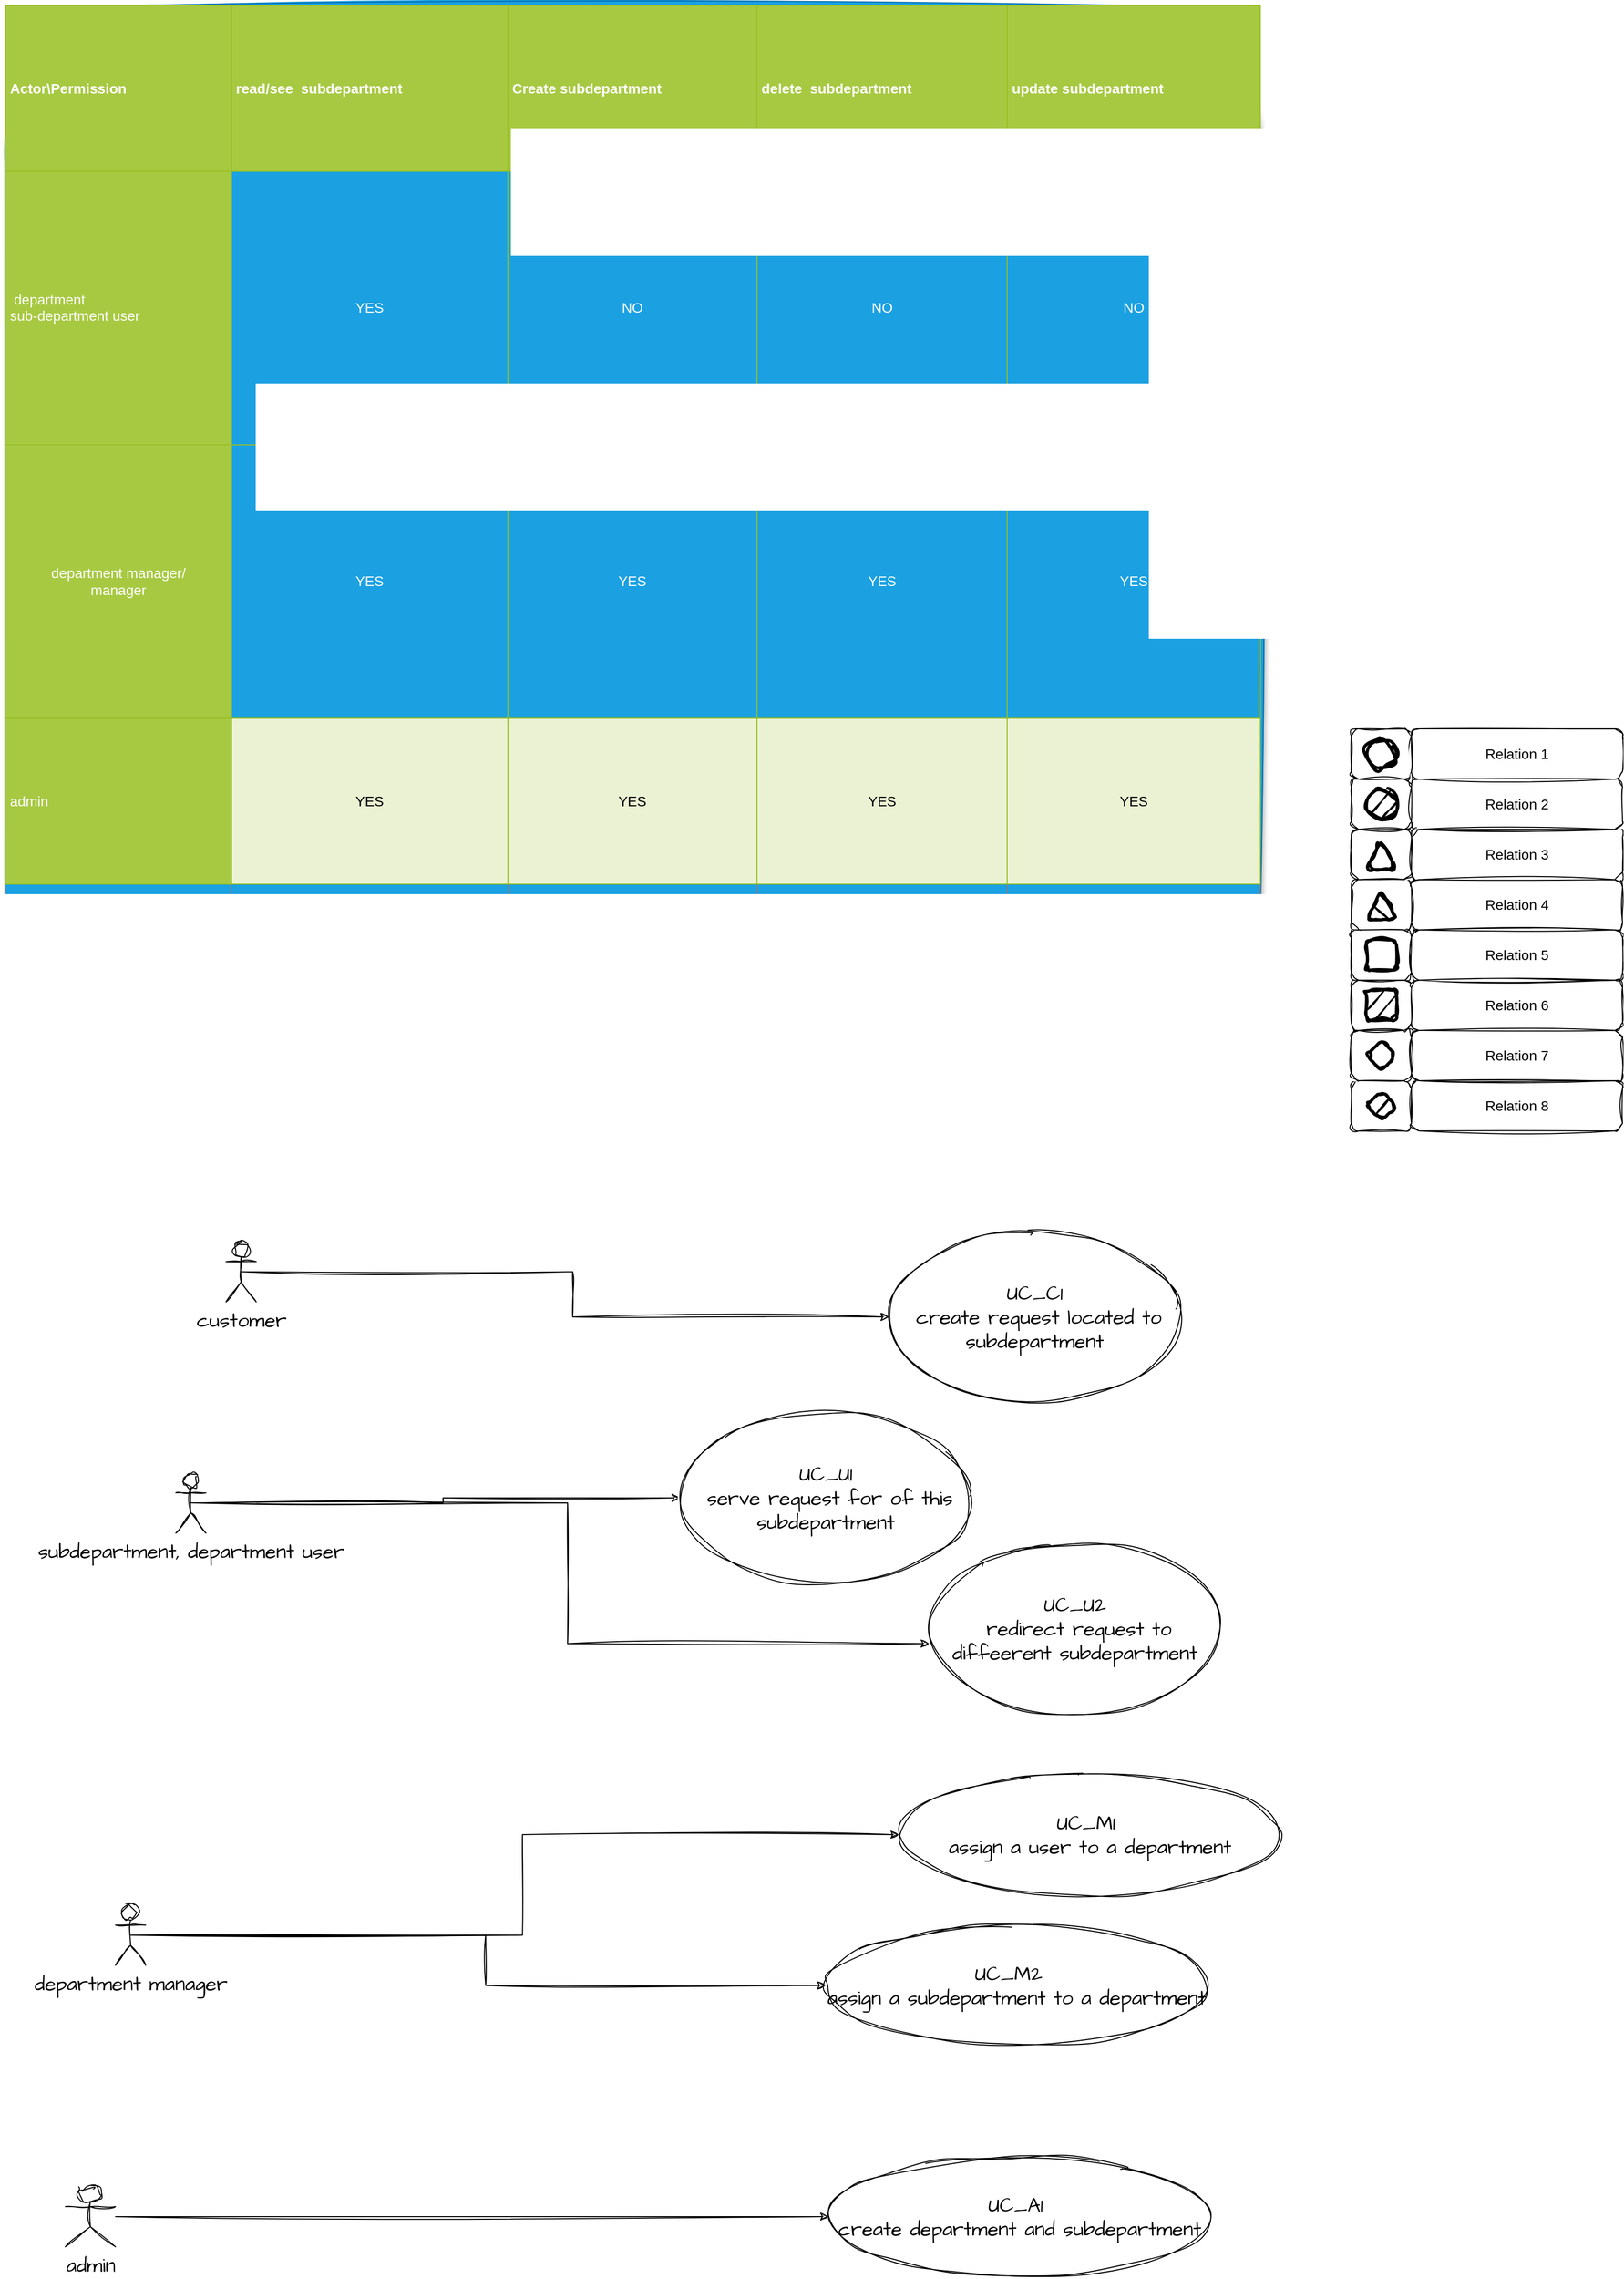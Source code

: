 <mxfile version="20.8.3" type="github">
  <diagram name="Page-1" id="bd83a815-5ea8-2e97-e5ec-87c9f400f2fa">
    <mxGraphModel dx="1432" dy="836" grid="1" gridSize="10" guides="1" tooltips="1" connect="1" arrows="1" fold="1" page="1" pageScale="1.5" pageWidth="1169" pageHeight="826" background="none" math="0" shadow="0">
      <root>
        <mxCell id="0" style=";html=1;" />
        <mxCell id="1" style=";html=1;" parent="0" />
        <mxCell id="1516e18e63f93b96-4" value="" style="whiteSpace=wrap;html=1;rounded=1;shadow=0;strokeWidth=1;fontSize=14;sketch=1;curveFitting=1;jiggle=2;" parent="1" vertex="1">
          <mxGeometry x="1400" y="1140" width="60" height="50" as="geometry" />
        </mxCell>
        <mxCell id="1516e18e63f93b96-5" value="Relation 8" style="whiteSpace=wrap;html=1;rounded=1;shadow=0;strokeWidth=1;fontSize=14;sketch=1;curveFitting=1;jiggle=2;" parent="1" vertex="1">
          <mxGeometry x="1460" y="1140" width="210" height="50" as="geometry" />
        </mxCell>
        <mxCell id="1516e18e63f93b96-12" value="" style="rhombus;whiteSpace=wrap;html=1;rounded=1;shadow=0;strokeWidth=3;fillColor=#000000;fontSize=14;sketch=1;curveFitting=1;jiggle=2;" parent="1" vertex="1">
          <mxGeometry x="1415" y="1150" width="30" height="30" as="geometry" />
        </mxCell>
        <mxCell id="1516e18e63f93b96-14" value="" style="whiteSpace=wrap;html=1;rounded=1;shadow=0;strokeWidth=1;fontSize=14;sketch=1;curveFitting=1;jiggle=2;" parent="1" vertex="1">
          <mxGeometry x="1400" y="1090" width="60" height="50" as="geometry" />
        </mxCell>
        <mxCell id="1516e18e63f93b96-15" value="Relation 7" style="whiteSpace=wrap;html=1;rounded=1;shadow=0;strokeWidth=1;fontSize=14;sketch=1;curveFitting=1;jiggle=2;" parent="1" vertex="1">
          <mxGeometry x="1460" y="1090" width="210" height="50" as="geometry" />
        </mxCell>
        <mxCell id="1516e18e63f93b96-18" value="" style="whiteSpace=wrap;html=1;rounded=1;shadow=0;strokeWidth=1;fontSize=14;sketch=1;curveFitting=1;jiggle=2;" parent="1" vertex="1">
          <mxGeometry x="1400" y="1040" width="60" height="50" as="geometry" />
        </mxCell>
        <mxCell id="1516e18e63f93b96-19" value="Relation 6" style="whiteSpace=wrap;html=1;rounded=1;shadow=0;strokeWidth=1;fontSize=14;sketch=1;curveFitting=1;jiggle=2;" parent="1" vertex="1">
          <mxGeometry x="1460" y="1040" width="210" height="50" as="geometry" />
        </mxCell>
        <mxCell id="1516e18e63f93b96-20" value="" style="whiteSpace=wrap;html=1;rounded=1;shadow=0;strokeWidth=1;fontSize=14;sketch=1;curveFitting=1;jiggle=2;" parent="1" vertex="1">
          <mxGeometry x="1400" y="990" width="60" height="50" as="geometry" />
        </mxCell>
        <mxCell id="1516e18e63f93b96-21" value="Relation 5" style="whiteSpace=wrap;html=1;rounded=1;shadow=0;strokeWidth=1;fontSize=14;sketch=1;curveFitting=1;jiggle=2;" parent="1" vertex="1">
          <mxGeometry x="1460" y="990" width="210" height="50" as="geometry" />
        </mxCell>
        <mxCell id="1516e18e63f93b96-22" value="" style="whiteSpace=wrap;html=1;rounded=1;shadow=0;strokeWidth=1;fontSize=14;sketch=1;curveFitting=1;jiggle=2;" parent="1" vertex="1">
          <mxGeometry x="1400" y="940" width="60" height="50" as="geometry" />
        </mxCell>
        <mxCell id="1516e18e63f93b96-23" value="Relation 4" style="whiteSpace=wrap;html=1;rounded=1;shadow=0;strokeWidth=1;fontSize=14;sketch=1;curveFitting=1;jiggle=2;" parent="1" vertex="1">
          <mxGeometry x="1460" y="940" width="210" height="50" as="geometry" />
        </mxCell>
        <mxCell id="1516e18e63f93b96-24" value="" style="whiteSpace=wrap;html=1;rounded=1;shadow=0;strokeWidth=1;fontSize=14;sketch=1;curveFitting=1;jiggle=2;" parent="1" vertex="1">
          <mxGeometry x="1400" y="890" width="60" height="50" as="geometry" />
        </mxCell>
        <mxCell id="1516e18e63f93b96-25" value="Relation 3" style="whiteSpace=wrap;html=1;rounded=1;shadow=0;strokeWidth=1;fontSize=14;sketch=1;curveFitting=1;jiggle=2;" parent="1" vertex="1">
          <mxGeometry x="1460" y="890" width="210" height="50" as="geometry" />
        </mxCell>
        <mxCell id="1516e18e63f93b96-26" value="" style="whiteSpace=wrap;html=1;rounded=1;shadow=0;strokeWidth=1;fontSize=14;sketch=1;curveFitting=1;jiggle=2;" parent="1" vertex="1">
          <mxGeometry x="1400" y="840" width="60" height="50" as="geometry" />
        </mxCell>
        <mxCell id="1516e18e63f93b96-27" value="Relation 2" style="whiteSpace=wrap;html=1;rounded=1;shadow=0;strokeWidth=1;fontSize=14;sketch=1;curveFitting=1;jiggle=2;" parent="1" vertex="1">
          <mxGeometry x="1460" y="840" width="210" height="50" as="geometry" />
        </mxCell>
        <mxCell id="1516e18e63f93b96-28" value="" style="whiteSpace=wrap;html=1;rounded=1;shadow=0;strokeWidth=1;fontSize=14;sketch=1;curveFitting=1;jiggle=2;" parent="1" vertex="1">
          <mxGeometry x="1400" y="790" width="60" height="50" as="geometry" />
        </mxCell>
        <mxCell id="1516e18e63f93b96-29" value="Relation 1" style="whiteSpace=wrap;html=1;rounded=1;shadow=0;strokeWidth=1;fontSize=14;sketch=1;curveFitting=1;jiggle=2;" parent="1" vertex="1">
          <mxGeometry x="1460" y="790" width="210" height="50" as="geometry" />
        </mxCell>
        <mxCell id="1516e18e63f93b96-6" value="" style="ellipse;whiteSpace=wrap;html=1;rounded=1;shadow=0;strokeWidth=3;fontSize=14;sketch=1;curveFitting=1;jiggle=2;" parent="1" vertex="1">
          <mxGeometry x="1415" y="800" width="30" height="30" as="geometry" />
        </mxCell>
        <mxCell id="1516e18e63f93b96-7" value="" style="ellipse;whiteSpace=wrap;html=1;rounded=1;shadow=0;strokeWidth=3;fontSize=14;fillColor=#000000;sketch=1;curveFitting=1;jiggle=2;" parent="1" vertex="1">
          <mxGeometry x="1415" y="850" width="30" height="30" as="geometry" />
        </mxCell>
        <mxCell id="1516e18e63f93b96-8" value="" style="triangle;whiteSpace=wrap;html=1;rounded=1;shadow=0;strokeWidth=3;fillColor=#000000;fontSize=14;direction=north;sketch=1;curveFitting=1;jiggle=2;" parent="1" vertex="1">
          <mxGeometry x="1415" y="950" width="30" height="30" as="geometry" />
        </mxCell>
        <mxCell id="1516e18e63f93b96-9" value="" style="triangle;whiteSpace=wrap;html=1;rounded=1;shadow=0;strokeWidth=3;fontSize=14;direction=north;sketch=1;curveFitting=1;jiggle=2;" parent="1" vertex="1">
          <mxGeometry x="1415" y="900" width="30" height="30" as="geometry" />
        </mxCell>
        <mxCell id="1516e18e63f93b96-10" value="" style="whiteSpace=wrap;html=1;rounded=1;shadow=0;strokeWidth=3;fontSize=14;sketch=1;curveFitting=1;jiggle=2;" parent="1" vertex="1">
          <mxGeometry x="1415" y="1000" width="30" height="30" as="geometry" />
        </mxCell>
        <mxCell id="1516e18e63f93b96-11" value="" style="whiteSpace=wrap;html=1;rounded=1;shadow=0;strokeWidth=3;fillColor=#000000;fontSize=14;sketch=1;curveFitting=1;jiggle=2;" parent="1" vertex="1">
          <mxGeometry x="1415" y="1050" width="30" height="30" as="geometry" />
        </mxCell>
        <mxCell id="1516e18e63f93b96-13" value="" style="rhombus;whiteSpace=wrap;html=1;rounded=1;shadow=0;strokeWidth=3;fontSize=14;sketch=1;curveFitting=1;jiggle=2;" parent="1" vertex="1">
          <mxGeometry x="1415" y="1100" width="30" height="30" as="geometry" />
        </mxCell>
        <mxCell id="1516e18e63f93b96-1" value="&lt;table border=&quot;1&quot; width=&quot;100%&quot; cellpadding=&quot;4&quot; style=&quot;width: 100% ; height: 100% ; border-collapse: collapse&quot;&gt;&lt;tbody&gt;&lt;tr style=&quot;background-color: #a7c942 ; color: #ffffff ; border: 1px solid #98bf21&quot;&gt;&lt;th&gt;Actor\Permission&lt;/th&gt;&lt;th&gt;read/see&amp;nbsp; subdepartment&lt;/th&gt;&lt;th&gt;Create subdepartment&lt;/th&gt;&lt;th&gt;delete&amp;nbsp; subdepartment&lt;/th&gt;&lt;th&gt;update subdepartment&lt;/th&gt;&lt;/tr&gt;&lt;tr style=&quot;border: 1px solid #98bf21&quot;&gt;&lt;td style=&quot;background-color: #a7c942 ; color: #ffffff ; border: 1px solid #98bf21&quot;&gt;&amp;nbsp;department &lt;br&gt;sub-department user&lt;/td&gt;&lt;td style=&quot;text-align: center;&quot;&gt;YES&lt;/td&gt;&lt;td style=&quot;text-align: center;&quot;&gt;NO&lt;/td&gt;&lt;td style=&quot;text-align: center;&quot;&gt;&lt;span style=&quot;&quot;&gt;NO&lt;/span&gt;&lt;br&gt;&lt;/td&gt;&lt;td style=&quot;text-align: center;&quot;&gt;NO&lt;br&gt;&lt;/td&gt;&lt;/tr&gt;&lt;tr style=&quot;border: 1px solid #98bf21&quot;&gt;&lt;td style=&quot;text-align: center; background-color: rgb(167, 201, 66); color: rgb(255, 255, 255); border: 1px solid rgb(152, 191, 33);&quot;&gt;department manager/&lt;br&gt;manager&lt;/td&gt;&lt;td style=&quot;text-align: center;&quot;&gt;&lt;span style=&quot;&quot;&gt;YES&lt;/span&gt;&lt;/td&gt;&lt;td style=&quot;text-align: center;&quot;&gt;&lt;span style=&quot;&quot;&gt;YES&lt;/span&gt;&lt;/td&gt;&lt;td style=&quot;text-align: center;&quot;&gt;&lt;span style=&quot;&quot;&gt;YES&lt;/span&gt;&lt;br&gt;&lt;/td&gt;&lt;td style=&quot;text-align: center;&quot;&gt;&lt;span style=&quot;&quot;&gt;YES&lt;/span&gt;&lt;br&gt;&lt;/td&gt;&lt;/tr&gt;&lt;tr style=&quot;background-color: #eaf2d3 ; border: 1px solid #98bf21&quot;&gt;&lt;td style=&quot;background-color: #a7c942 ; color: #ffffff ; border: 1px solid #98bf21&quot;&gt;admin&lt;/td&gt;&lt;td style=&quot;text-align: center;&quot;&gt;&lt;span style=&quot;color: rgb(0, 0, 0);&quot;&gt;YES&lt;/span&gt;&lt;/td&gt;&lt;td style=&quot;text-align: center;&quot;&gt;&lt;span style=&quot;color: rgb(0, 0, 0);&quot;&gt;YES&lt;/span&gt;&lt;/td&gt;&lt;td style=&quot;text-align: center;&quot;&gt;&lt;span style=&quot;color: rgb(0, 0, 0);&quot;&gt;YES&lt;/span&gt;&lt;br&gt;&lt;/td&gt;&lt;td style=&quot;text-align: center;&quot;&gt;&lt;span style=&quot;color: rgb(0, 0, 0);&quot;&gt;YES&lt;/span&gt;&lt;br&gt;&lt;/td&gt;&lt;/tr&gt;&lt;tr&gt;&lt;td&gt;&lt;br&gt;&lt;/td&gt;&lt;td&gt;&lt;br&gt;&lt;/td&gt;&lt;td&gt;&lt;br&gt;&lt;/td&gt;&lt;td&gt;&lt;br&gt;&lt;/td&gt;&lt;td&gt;&lt;br&gt;&lt;/td&gt;&lt;/tr&gt;&lt;/tbody&gt;&lt;/table&gt;" style="text;html=1;overflow=fill;rounded=1;shadow=1;fontSize=14;sketch=1;curveFitting=1;jiggle=2;fillStyle=solid;glass=0;fillColor=#1ba1e2;fontColor=#ffffff;strokeColor=#006EAF;" parent="1" vertex="1">
          <mxGeometry x="60" y="70" width="1250" height="1040" as="geometry" />
        </mxCell>
        <mxCell id="fZN-fvs3Vzddy61dXEyA-4" style="edgeStyle=orthogonalEdgeStyle;rounded=0;sketch=1;hachureGap=4;jiggle=2;curveFitting=1;orthogonalLoop=1;jettySize=auto;html=1;exitX=0.5;exitY=0.5;exitDx=0;exitDy=0;exitPerimeter=0;fontFamily=Architects Daughter;fontSource=https%3A%2F%2Ffonts.googleapis.com%2Fcss%3Ffamily%3DArchitects%2BDaughter;fontSize=16;entryX=0;entryY=0.5;entryDx=0;entryDy=0;" edge="1" parent="1" source="fZN-fvs3Vzddy61dXEyA-2" target="fZN-fvs3Vzddy61dXEyA-3">
          <mxGeometry relative="1" as="geometry">
            <mxPoint x="200" y="1570" as="targetPoint" />
          </mxGeometry>
        </mxCell>
        <mxCell id="fZN-fvs3Vzddy61dXEyA-21" style="edgeStyle=orthogonalEdgeStyle;rounded=0;sketch=1;hachureGap=4;jiggle=2;curveFitting=1;orthogonalLoop=1;jettySize=auto;html=1;entryX=0;entryY=0.588;entryDx=0;entryDy=0;entryPerimeter=0;fontFamily=Architects Daughter;fontSource=https%3A%2F%2Ffonts.googleapis.com%2Fcss%3Ffamily%3DArchitects%2BDaughter;fontSize=16;" edge="1" parent="1" source="fZN-fvs3Vzddy61dXEyA-2" target="fZN-fvs3Vzddy61dXEyA-20">
          <mxGeometry relative="1" as="geometry" />
        </mxCell>
        <mxCell id="fZN-fvs3Vzddy61dXEyA-2" value="subdepartment, department user&lt;br&gt;" style="shape=umlActor;verticalLabelPosition=bottom;verticalAlign=top;html=1;sketch=1;hachureGap=4;jiggle=2;curveFitting=1;fontFamily=Architects Daughter;fontSource=https%3A%2F%2Ffonts.googleapis.com%2Fcss%3Ffamily%3DArchitects%2BDaughter;fontSize=20;" vertex="1" parent="1">
          <mxGeometry x="230" y="1530" width="30" height="60" as="geometry" />
        </mxCell>
        <mxCell id="fZN-fvs3Vzddy61dXEyA-3" value="UC_U1&lt;br&gt;&amp;nbsp;serve request for of this subdepartment" style="ellipse;whiteSpace=wrap;html=1;sketch=1;hachureGap=4;jiggle=2;curveFitting=1;fontFamily=Architects Daughter;fontSource=https%3A%2F%2Ffonts.googleapis.com%2Fcss%3Ffamily%3DArchitects%2BDaughter;fontSize=20;" vertex="1" parent="1">
          <mxGeometry x="732" y="1470" width="290" height="170" as="geometry" />
        </mxCell>
        <mxCell id="fZN-fvs3Vzddy61dXEyA-7" value="" style="edgeStyle=orthogonalEdgeStyle;rounded=0;sketch=1;hachureGap=4;jiggle=2;curveFitting=1;orthogonalLoop=1;jettySize=auto;html=1;fontFamily=Architects Daughter;fontSource=https%3A%2F%2Ffonts.googleapis.com%2Fcss%3Ffamily%3DArchitects%2BDaughter;fontSize=16;entryX=0;entryY=0.5;entryDx=0;entryDy=0;" edge="1" parent="1" source="fZN-fvs3Vzddy61dXEyA-5" target="fZN-fvs3Vzddy61dXEyA-10">
          <mxGeometry relative="1" as="geometry">
            <mxPoint x="445" y="1650" as="targetPoint" />
          </mxGeometry>
        </mxCell>
        <mxCell id="fZN-fvs3Vzddy61dXEyA-5" value="department manager&lt;br&gt;" style="shape=umlActor;verticalLabelPosition=bottom;verticalAlign=top;html=1;sketch=1;hachureGap=4;jiggle=2;curveFitting=1;fontFamily=Architects Daughter;fontSource=https%3A%2F%2Ffonts.googleapis.com%2Fcss%3Ffamily%3DArchitects%2BDaughter;fontSize=20;" vertex="1" parent="1">
          <mxGeometry x="170" y="1960" width="30" height="60" as="geometry" />
        </mxCell>
        <mxCell id="fZN-fvs3Vzddy61dXEyA-10" value="UC_M1&amp;nbsp; &lt;br&gt;assign a user to a department" style="ellipse;whiteSpace=wrap;html=1;sketch=1;hachureGap=4;jiggle=2;curveFitting=1;fontFamily=Architects Daughter;fontSource=https%3A%2F%2Ffonts.googleapis.com%2Fcss%3Ffamily%3DArchitects%2BDaughter;fontSize=20;" vertex="1" parent="1">
          <mxGeometry x="950" y="1830" width="380" height="120" as="geometry" />
        </mxCell>
        <mxCell id="fZN-fvs3Vzddy61dXEyA-11" value="UC_M2&amp;nbsp;&amp;nbsp;&lt;br&gt;assign a subdepartment to a department" style="ellipse;whiteSpace=wrap;html=1;sketch=1;hachureGap=4;jiggle=2;curveFitting=1;fontFamily=Architects Daughter;fontSource=https%3A%2F%2Ffonts.googleapis.com%2Fcss%3Ffamily%3DArchitects%2BDaughter;fontSize=20;" vertex="1" parent="1">
          <mxGeometry x="877" y="1980" width="380" height="120" as="geometry" />
        </mxCell>
        <mxCell id="fZN-fvs3Vzddy61dXEyA-12" value="" style="edgeStyle=orthogonalEdgeStyle;rounded=0;sketch=1;hachureGap=4;jiggle=2;curveFitting=1;orthogonalLoop=1;jettySize=auto;html=1;fontFamily=Architects Daughter;fontSource=https%3A%2F%2Ffonts.googleapis.com%2Fcss%3Ffamily%3DArchitects%2BDaughter;fontSize=16;entryX=0;entryY=0.5;entryDx=0;entryDy=0;exitX=0.5;exitY=0.5;exitDx=0;exitDy=0;exitPerimeter=0;" edge="1" parent="1" source="fZN-fvs3Vzddy61dXEyA-5" target="fZN-fvs3Vzddy61dXEyA-11">
          <mxGeometry relative="1" as="geometry">
            <mxPoint x="70" y="1710" as="sourcePoint" />
            <mxPoint x="670" y="1810" as="targetPoint" />
          </mxGeometry>
        </mxCell>
        <mxCell id="fZN-fvs3Vzddy61dXEyA-15" style="edgeStyle=orthogonalEdgeStyle;rounded=0;sketch=1;hachureGap=4;jiggle=2;curveFitting=1;orthogonalLoop=1;jettySize=auto;html=1;entryX=0;entryY=0.5;entryDx=0;entryDy=0;fontFamily=Architects Daughter;fontSource=https%3A%2F%2Ffonts.googleapis.com%2Fcss%3Ffamily%3DArchitects%2BDaughter;fontSize=16;" edge="1" parent="1" source="fZN-fvs3Vzddy61dXEyA-13" target="fZN-fvs3Vzddy61dXEyA-14">
          <mxGeometry relative="1" as="geometry" />
        </mxCell>
        <mxCell id="fZN-fvs3Vzddy61dXEyA-13" value="admin" style="shape=umlActor;verticalLabelPosition=bottom;verticalAlign=top;html=1;sketch=1;hachureGap=4;jiggle=2;curveFitting=1;fontFamily=Architects Daughter;fontSource=https%3A%2F%2Ffonts.googleapis.com%2Fcss%3Ffamily%3DArchitects%2BDaughter;fontSize=20;" vertex="1" parent="1">
          <mxGeometry x="120" y="2240" width="50" height="60" as="geometry" />
        </mxCell>
        <mxCell id="fZN-fvs3Vzddy61dXEyA-14" value="UC_A1&amp;nbsp; &lt;br&gt;create department and subdepartment" style="ellipse;whiteSpace=wrap;html=1;sketch=1;hachureGap=4;jiggle=2;curveFitting=1;fontFamily=Architects Daughter;fontSource=https%3A%2F%2Ffonts.googleapis.com%2Fcss%3Ffamily%3DArchitects%2BDaughter;fontSize=20;" vertex="1" parent="1">
          <mxGeometry x="880" y="2210" width="380" height="120" as="geometry" />
        </mxCell>
        <mxCell id="fZN-fvs3Vzddy61dXEyA-17" style="edgeStyle=orthogonalEdgeStyle;rounded=0;sketch=1;hachureGap=4;jiggle=2;curveFitting=1;orthogonalLoop=1;jettySize=auto;html=1;exitX=0.5;exitY=0.5;exitDx=0;exitDy=0;exitPerimeter=0;fontFamily=Architects Daughter;fontSource=https%3A%2F%2Ffonts.googleapis.com%2Fcss%3Ffamily%3DArchitects%2BDaughter;fontSize=16;entryX=0;entryY=0.5;entryDx=0;entryDy=0;" edge="1" parent="1" source="fZN-fvs3Vzddy61dXEyA-18" target="fZN-fvs3Vzddy61dXEyA-19">
          <mxGeometry relative="1" as="geometry">
            <mxPoint x="250" y="1340" as="targetPoint" />
          </mxGeometry>
        </mxCell>
        <mxCell id="fZN-fvs3Vzddy61dXEyA-18" value="customer" style="shape=umlActor;verticalLabelPosition=bottom;verticalAlign=top;html=1;sketch=1;hachureGap=4;jiggle=2;curveFitting=1;fontFamily=Architects Daughter;fontSource=https%3A%2F%2Ffonts.googleapis.com%2Fcss%3Ffamily%3DArchitects%2BDaughter;fontSize=20;" vertex="1" parent="1">
          <mxGeometry x="280" y="1300" width="30" height="60" as="geometry" />
        </mxCell>
        <mxCell id="fZN-fvs3Vzddy61dXEyA-19" value="UC_C1&lt;br&gt;&amp;nbsp;create request located to subdepartment" style="ellipse;whiteSpace=wrap;html=1;sketch=1;hachureGap=4;jiggle=2;curveFitting=1;fontFamily=Architects Daughter;fontSource=https%3A%2F%2Ffonts.googleapis.com%2Fcss%3Ffamily%3DArchitects%2BDaughter;fontSize=20;" vertex="1" parent="1">
          <mxGeometry x="940" y="1290" width="290" height="170" as="geometry" />
        </mxCell>
        <mxCell id="fZN-fvs3Vzddy61dXEyA-20" value="UC_U2&lt;br&gt;&amp;nbsp;redirect request to diffeerent subdepartment" style="ellipse;whiteSpace=wrap;html=1;sketch=1;hachureGap=4;jiggle=2;curveFitting=1;fontFamily=Architects Daughter;fontSource=https%3A%2F%2Ffonts.googleapis.com%2Fcss%3Ffamily%3DArchitects%2BDaughter;fontSize=20;" vertex="1" parent="1">
          <mxGeometry x="980" y="1600" width="290" height="170" as="geometry" />
        </mxCell>
      </root>
    </mxGraphModel>
  </diagram>
</mxfile>
